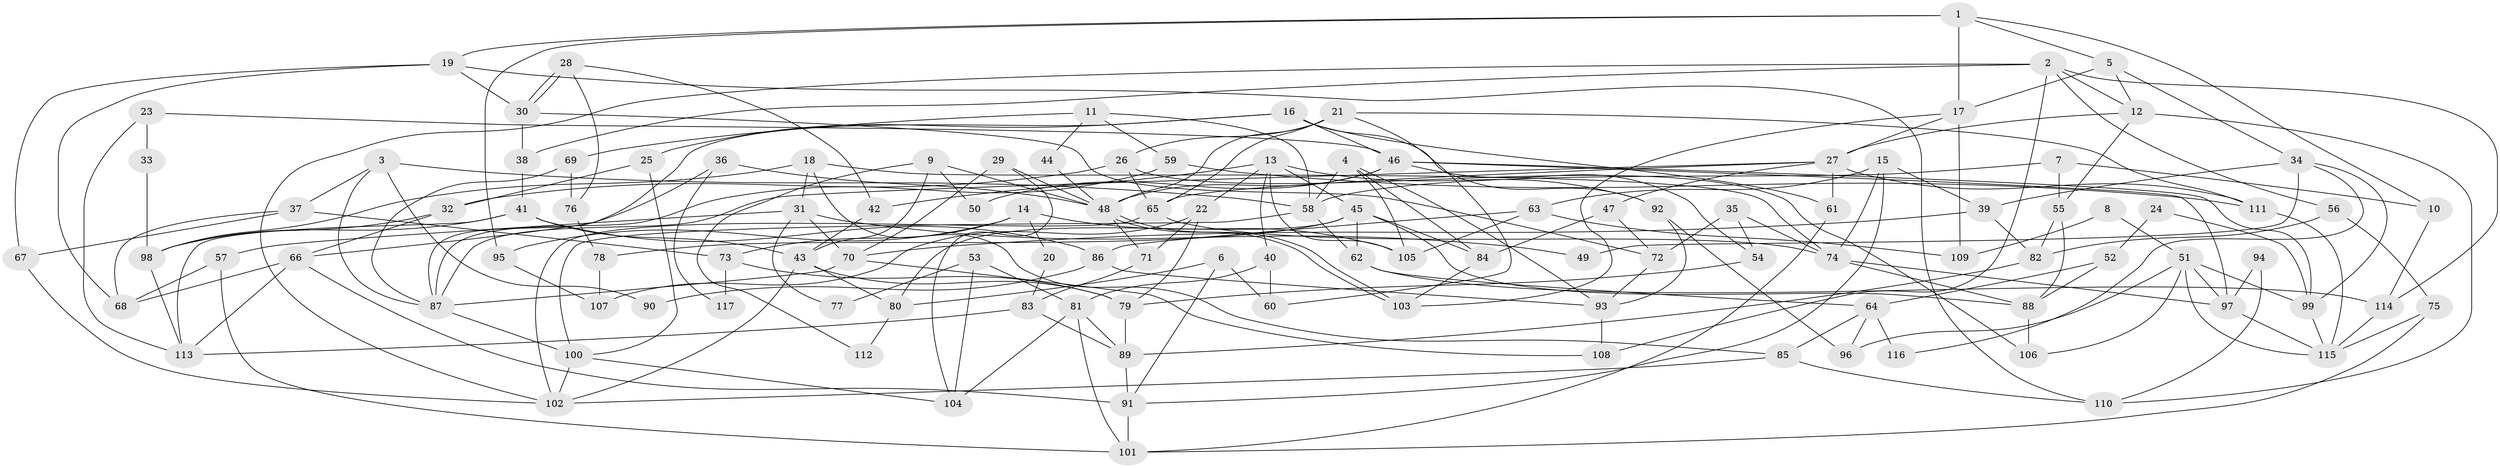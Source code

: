 // coarse degree distribution, {2: 0.08108108108108109, 12: 0.02702702702702703, 5: 0.1891891891891892, 7: 0.16216216216216217, 6: 0.10810810810810811, 8: 0.21621621621621623, 3: 0.08108108108108109, 11: 0.02702702702702703, 9: 0.05405405405405406, 13: 0.02702702702702703, 10: 0.02702702702702703}
// Generated by graph-tools (version 1.1) at 2025/37/03/04/25 23:37:14]
// undirected, 117 vertices, 234 edges
graph export_dot {
  node [color=gray90,style=filled];
  1;
  2;
  3;
  4;
  5;
  6;
  7;
  8;
  9;
  10;
  11;
  12;
  13;
  14;
  15;
  16;
  17;
  18;
  19;
  20;
  21;
  22;
  23;
  24;
  25;
  26;
  27;
  28;
  29;
  30;
  31;
  32;
  33;
  34;
  35;
  36;
  37;
  38;
  39;
  40;
  41;
  42;
  43;
  44;
  45;
  46;
  47;
  48;
  49;
  50;
  51;
  52;
  53;
  54;
  55;
  56;
  57;
  58;
  59;
  60;
  61;
  62;
  63;
  64;
  65;
  66;
  67;
  68;
  69;
  70;
  71;
  72;
  73;
  74;
  75;
  76;
  77;
  78;
  79;
  80;
  81;
  82;
  83;
  84;
  85;
  86;
  87;
  88;
  89;
  90;
  91;
  92;
  93;
  94;
  95;
  96;
  97;
  98;
  99;
  100;
  101;
  102;
  103;
  104;
  105;
  106;
  107;
  108;
  109;
  110;
  111;
  112;
  113;
  114;
  115;
  116;
  117;
  1 -- 95;
  1 -- 19;
  1 -- 5;
  1 -- 10;
  1 -- 17;
  2 -- 38;
  2 -- 102;
  2 -- 12;
  2 -- 56;
  2 -- 108;
  2 -- 114;
  3 -- 37;
  3 -- 87;
  3 -- 58;
  3 -- 90;
  4 -- 84;
  4 -- 105;
  4 -- 58;
  4 -- 93;
  5 -- 12;
  5 -- 17;
  5 -- 34;
  6 -- 91;
  6 -- 80;
  6 -- 60;
  7 -- 58;
  7 -- 10;
  7 -- 55;
  8 -- 51;
  8 -- 109;
  9 -- 43;
  9 -- 48;
  9 -- 50;
  9 -- 112;
  10 -- 114;
  11 -- 59;
  11 -- 58;
  11 -- 44;
  11 -- 69;
  12 -- 27;
  12 -- 55;
  12 -- 110;
  13 -- 45;
  13 -- 92;
  13 -- 22;
  13 -- 40;
  13 -- 42;
  13 -- 105;
  14 -- 73;
  14 -- 105;
  14 -- 20;
  14 -- 95;
  15 -- 74;
  15 -- 39;
  15 -- 63;
  15 -- 91;
  16 -- 25;
  16 -- 46;
  16 -- 61;
  16 -- 87;
  16 -- 92;
  17 -- 27;
  17 -- 103;
  17 -- 109;
  18 -- 74;
  18 -- 98;
  18 -- 31;
  18 -- 85;
  19 -- 110;
  19 -- 30;
  19 -- 67;
  19 -- 68;
  20 -- 83;
  21 -- 60;
  21 -- 26;
  21 -- 48;
  21 -- 65;
  21 -- 111;
  22 -- 79;
  22 -- 71;
  22 -- 107;
  23 -- 46;
  23 -- 113;
  23 -- 33;
  24 -- 52;
  24 -- 99;
  25 -- 100;
  25 -- 32;
  26 -- 106;
  26 -- 65;
  26 -- 32;
  27 -- 65;
  27 -- 47;
  27 -- 61;
  27 -- 87;
  27 -- 111;
  28 -- 42;
  28 -- 30;
  28 -- 30;
  28 -- 76;
  29 -- 48;
  29 -- 70;
  29 -- 104;
  30 -- 72;
  30 -- 38;
  31 -- 70;
  31 -- 49;
  31 -- 57;
  31 -- 77;
  32 -- 66;
  32 -- 98;
  33 -- 98;
  34 -- 99;
  34 -- 39;
  34 -- 49;
  34 -- 116;
  35 -- 74;
  35 -- 72;
  35 -- 54;
  36 -- 66;
  36 -- 48;
  36 -- 117;
  37 -- 68;
  37 -- 67;
  37 -- 73;
  38 -- 41;
  39 -- 82;
  39 -- 70;
  40 -- 81;
  40 -- 60;
  41 -- 98;
  41 -- 43;
  41 -- 86;
  41 -- 113;
  42 -- 43;
  43 -- 79;
  43 -- 102;
  43 -- 80;
  44 -- 48;
  45 -- 88;
  45 -- 62;
  45 -- 78;
  45 -- 80;
  45 -- 84;
  46 -- 99;
  46 -- 48;
  46 -- 50;
  46 -- 54;
  46 -- 97;
  47 -- 84;
  47 -- 72;
  48 -- 103;
  48 -- 103;
  48 -- 71;
  51 -- 97;
  51 -- 115;
  51 -- 96;
  51 -- 99;
  51 -- 106;
  52 -- 88;
  52 -- 64;
  53 -- 81;
  53 -- 104;
  53 -- 77;
  54 -- 79;
  55 -- 82;
  55 -- 88;
  56 -- 82;
  56 -- 75;
  57 -- 101;
  57 -- 68;
  58 -- 62;
  58 -- 100;
  59 -- 111;
  59 -- 87;
  61 -- 101;
  62 -- 114;
  62 -- 64;
  63 -- 86;
  63 -- 105;
  63 -- 109;
  64 -- 96;
  64 -- 85;
  64 -- 116;
  65 -- 102;
  65 -- 74;
  66 -- 91;
  66 -- 68;
  66 -- 113;
  67 -- 102;
  69 -- 87;
  69 -- 76;
  70 -- 87;
  70 -- 108;
  71 -- 83;
  72 -- 93;
  73 -- 79;
  73 -- 117;
  74 -- 97;
  74 -- 88;
  75 -- 101;
  75 -- 115;
  76 -- 78;
  78 -- 107;
  79 -- 89;
  80 -- 112;
  81 -- 101;
  81 -- 104;
  81 -- 89;
  82 -- 89;
  83 -- 113;
  83 -- 89;
  84 -- 103;
  85 -- 102;
  85 -- 110;
  86 -- 93;
  86 -- 90;
  87 -- 100;
  88 -- 106;
  89 -- 91;
  91 -- 101;
  92 -- 93;
  92 -- 96;
  93 -- 108;
  94 -- 110;
  94 -- 97;
  95 -- 107;
  97 -- 115;
  98 -- 113;
  99 -- 115;
  100 -- 102;
  100 -- 104;
  111 -- 115;
  114 -- 115;
}
